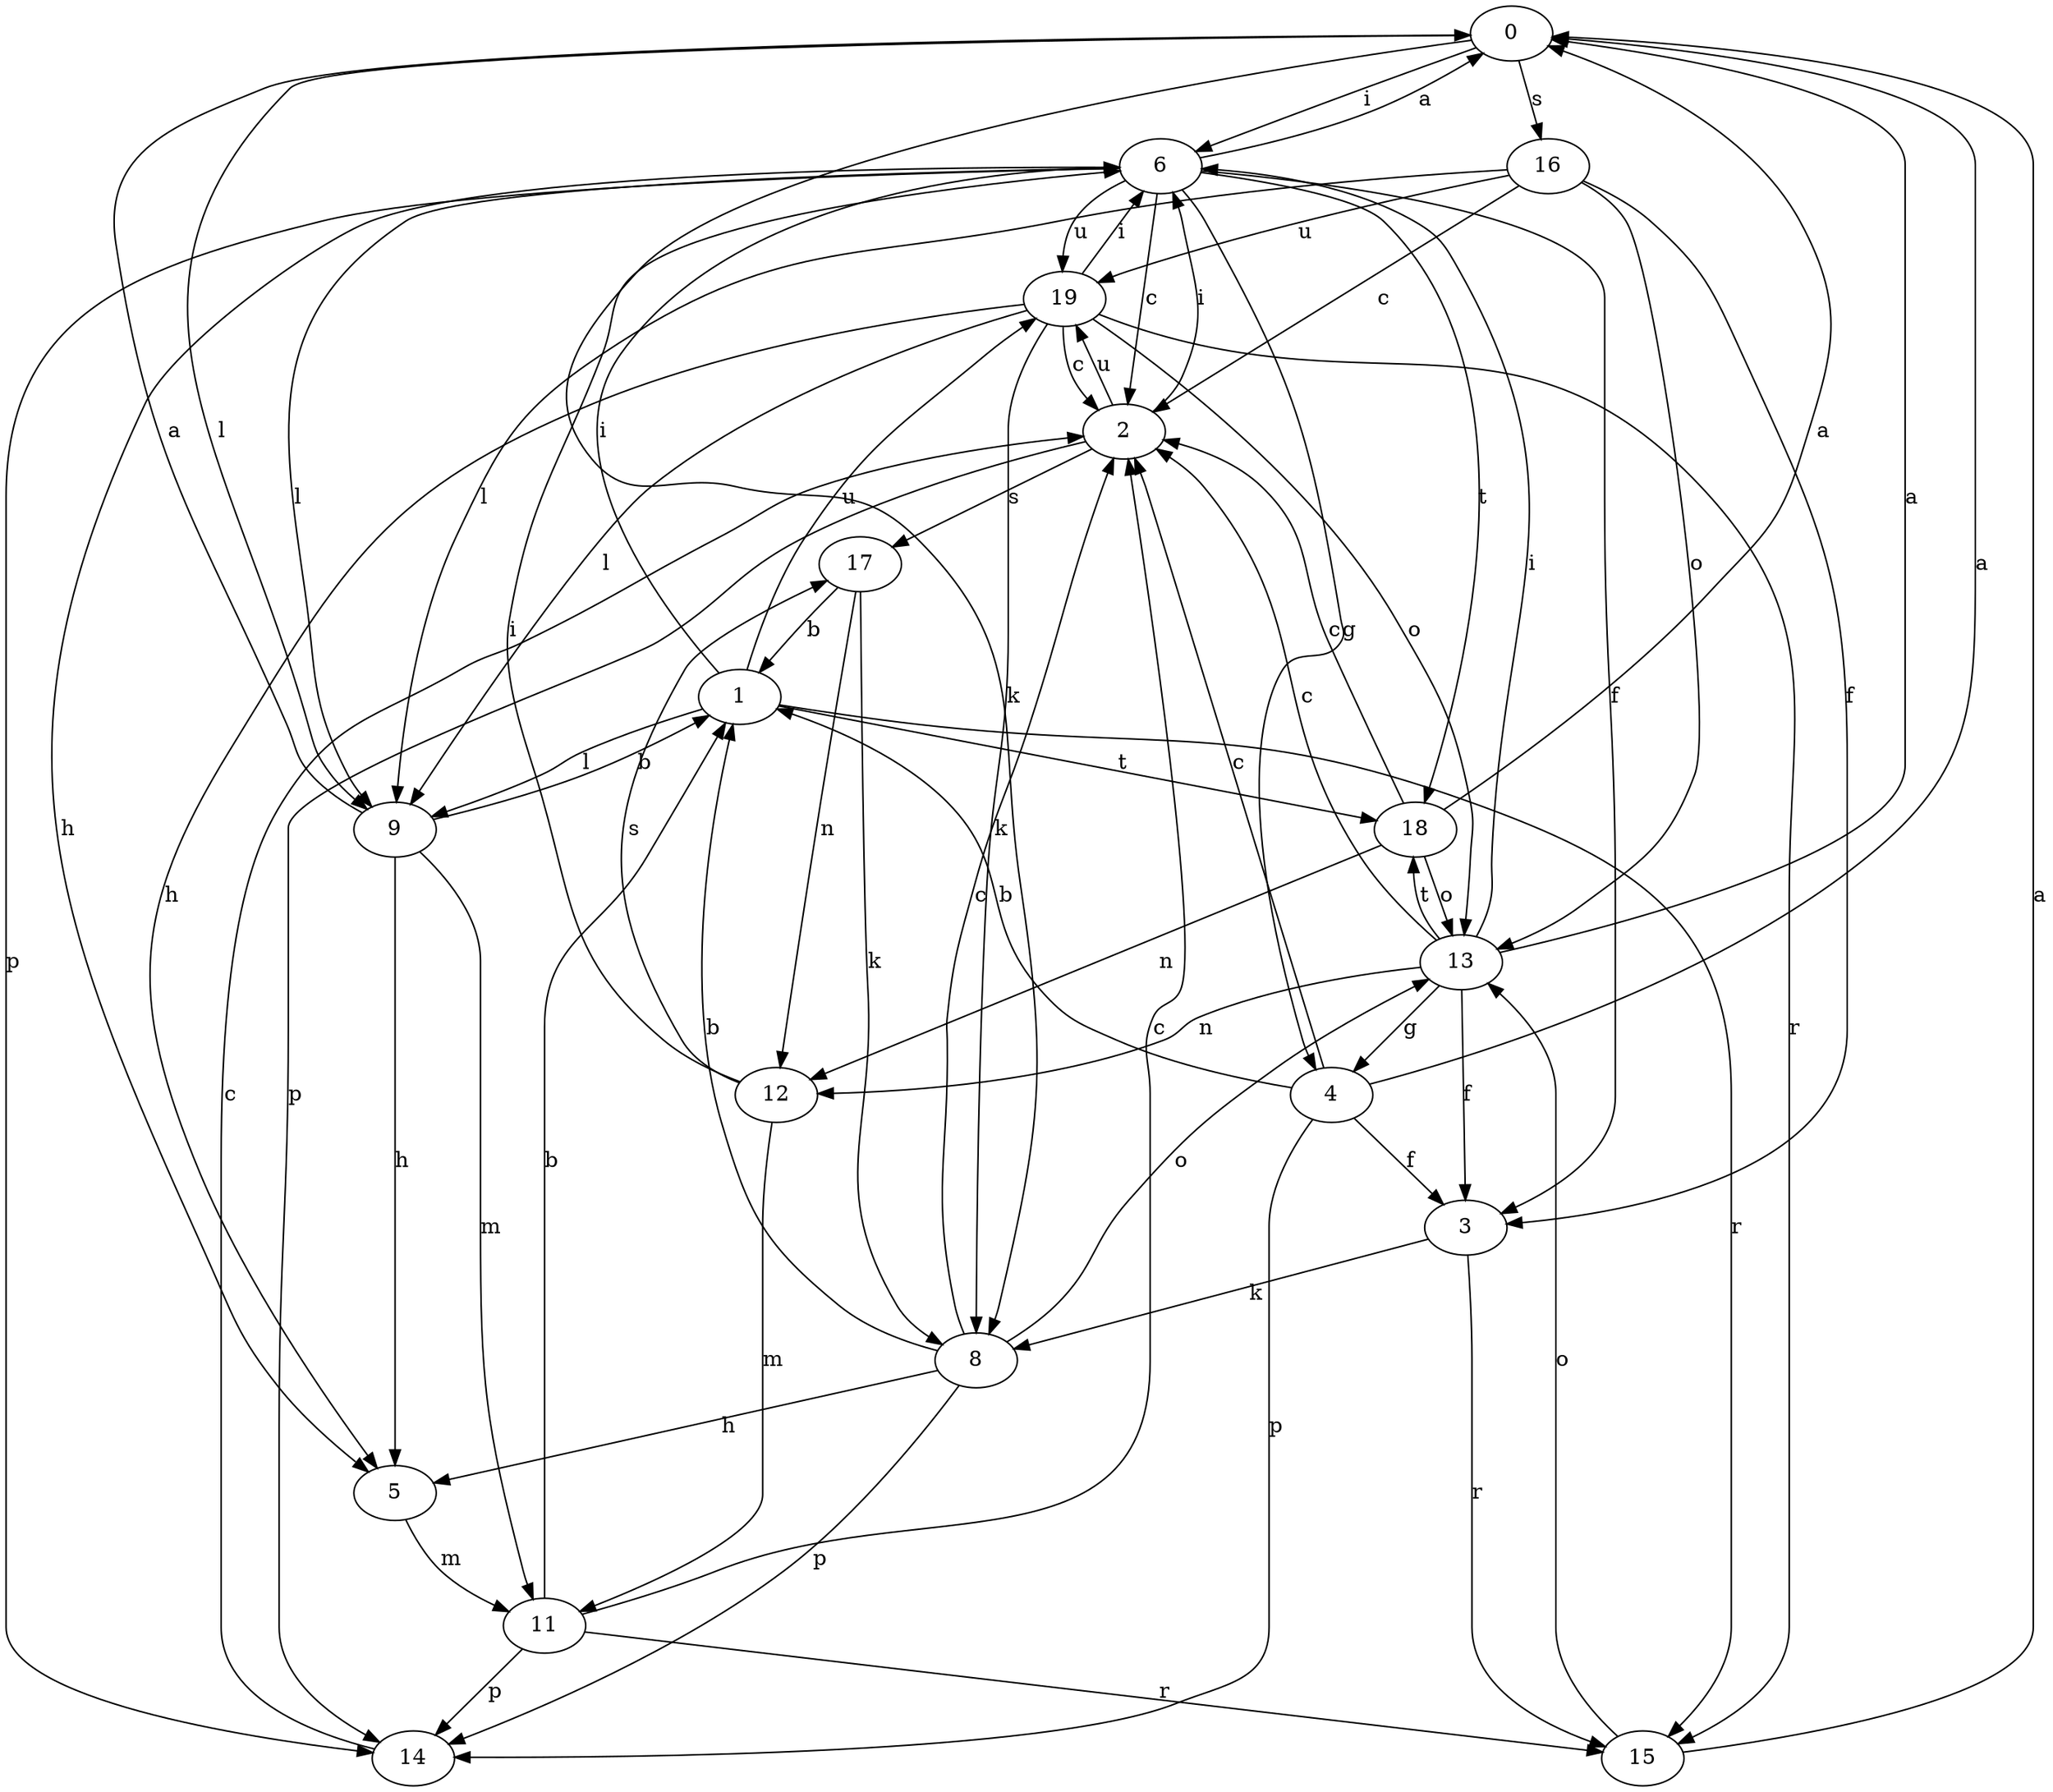strict digraph  {
0;
1;
2;
3;
4;
5;
6;
8;
9;
11;
12;
13;
14;
15;
16;
17;
18;
19;
0 -> 6  [label=i];
0 -> 8  [label=k];
0 -> 9  [label=l];
0 -> 16  [label=s];
1 -> 6  [label=i];
1 -> 9  [label=l];
1 -> 15  [label=r];
1 -> 18  [label=t];
1 -> 19  [label=u];
2 -> 6  [label=i];
2 -> 14  [label=p];
2 -> 17  [label=s];
2 -> 19  [label=u];
3 -> 8  [label=k];
3 -> 15  [label=r];
4 -> 0  [label=a];
4 -> 1  [label=b];
4 -> 2  [label=c];
4 -> 3  [label=f];
4 -> 14  [label=p];
5 -> 11  [label=m];
6 -> 0  [label=a];
6 -> 2  [label=c];
6 -> 3  [label=f];
6 -> 4  [label=g];
6 -> 5  [label=h];
6 -> 9  [label=l];
6 -> 14  [label=p];
6 -> 18  [label=t];
6 -> 19  [label=u];
8 -> 1  [label=b];
8 -> 2  [label=c];
8 -> 5  [label=h];
8 -> 13  [label=o];
8 -> 14  [label=p];
9 -> 0  [label=a];
9 -> 1  [label=b];
9 -> 5  [label=h];
9 -> 11  [label=m];
11 -> 1  [label=b];
11 -> 2  [label=c];
11 -> 14  [label=p];
11 -> 15  [label=r];
12 -> 6  [label=i];
12 -> 11  [label=m];
12 -> 17  [label=s];
13 -> 0  [label=a];
13 -> 2  [label=c];
13 -> 3  [label=f];
13 -> 4  [label=g];
13 -> 6  [label=i];
13 -> 12  [label=n];
13 -> 18  [label=t];
14 -> 2  [label=c];
15 -> 0  [label=a];
15 -> 13  [label=o];
16 -> 2  [label=c];
16 -> 3  [label=f];
16 -> 9  [label=l];
16 -> 13  [label=o];
16 -> 19  [label=u];
17 -> 1  [label=b];
17 -> 8  [label=k];
17 -> 12  [label=n];
18 -> 0  [label=a];
18 -> 2  [label=c];
18 -> 12  [label=n];
18 -> 13  [label=o];
19 -> 2  [label=c];
19 -> 5  [label=h];
19 -> 6  [label=i];
19 -> 8  [label=k];
19 -> 9  [label=l];
19 -> 13  [label=o];
19 -> 15  [label=r];
}
